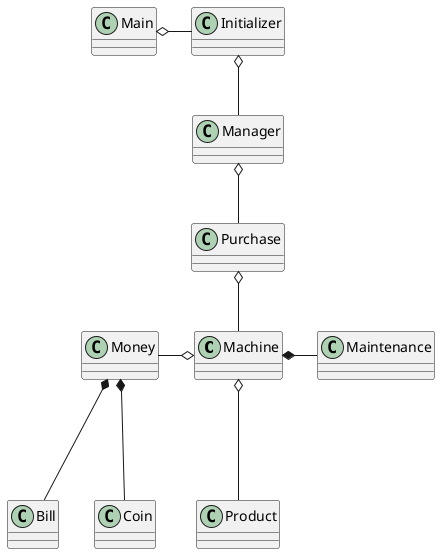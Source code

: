 @startuml modelo-de-dominio
class Machine
class Bill
class Coin
class Product
class Money
class Maintenance
class Manager
class Initializer
class Purchase
class Main

Main o- Initializer
Initializer o-- Manager
Manager o-- Purchase
Purchase o--d Machine

Machine *--r Maintenance
Machine o--l Money
Machine o--- Product

Money *--- Bill
Money *--- Coin

@enduml
